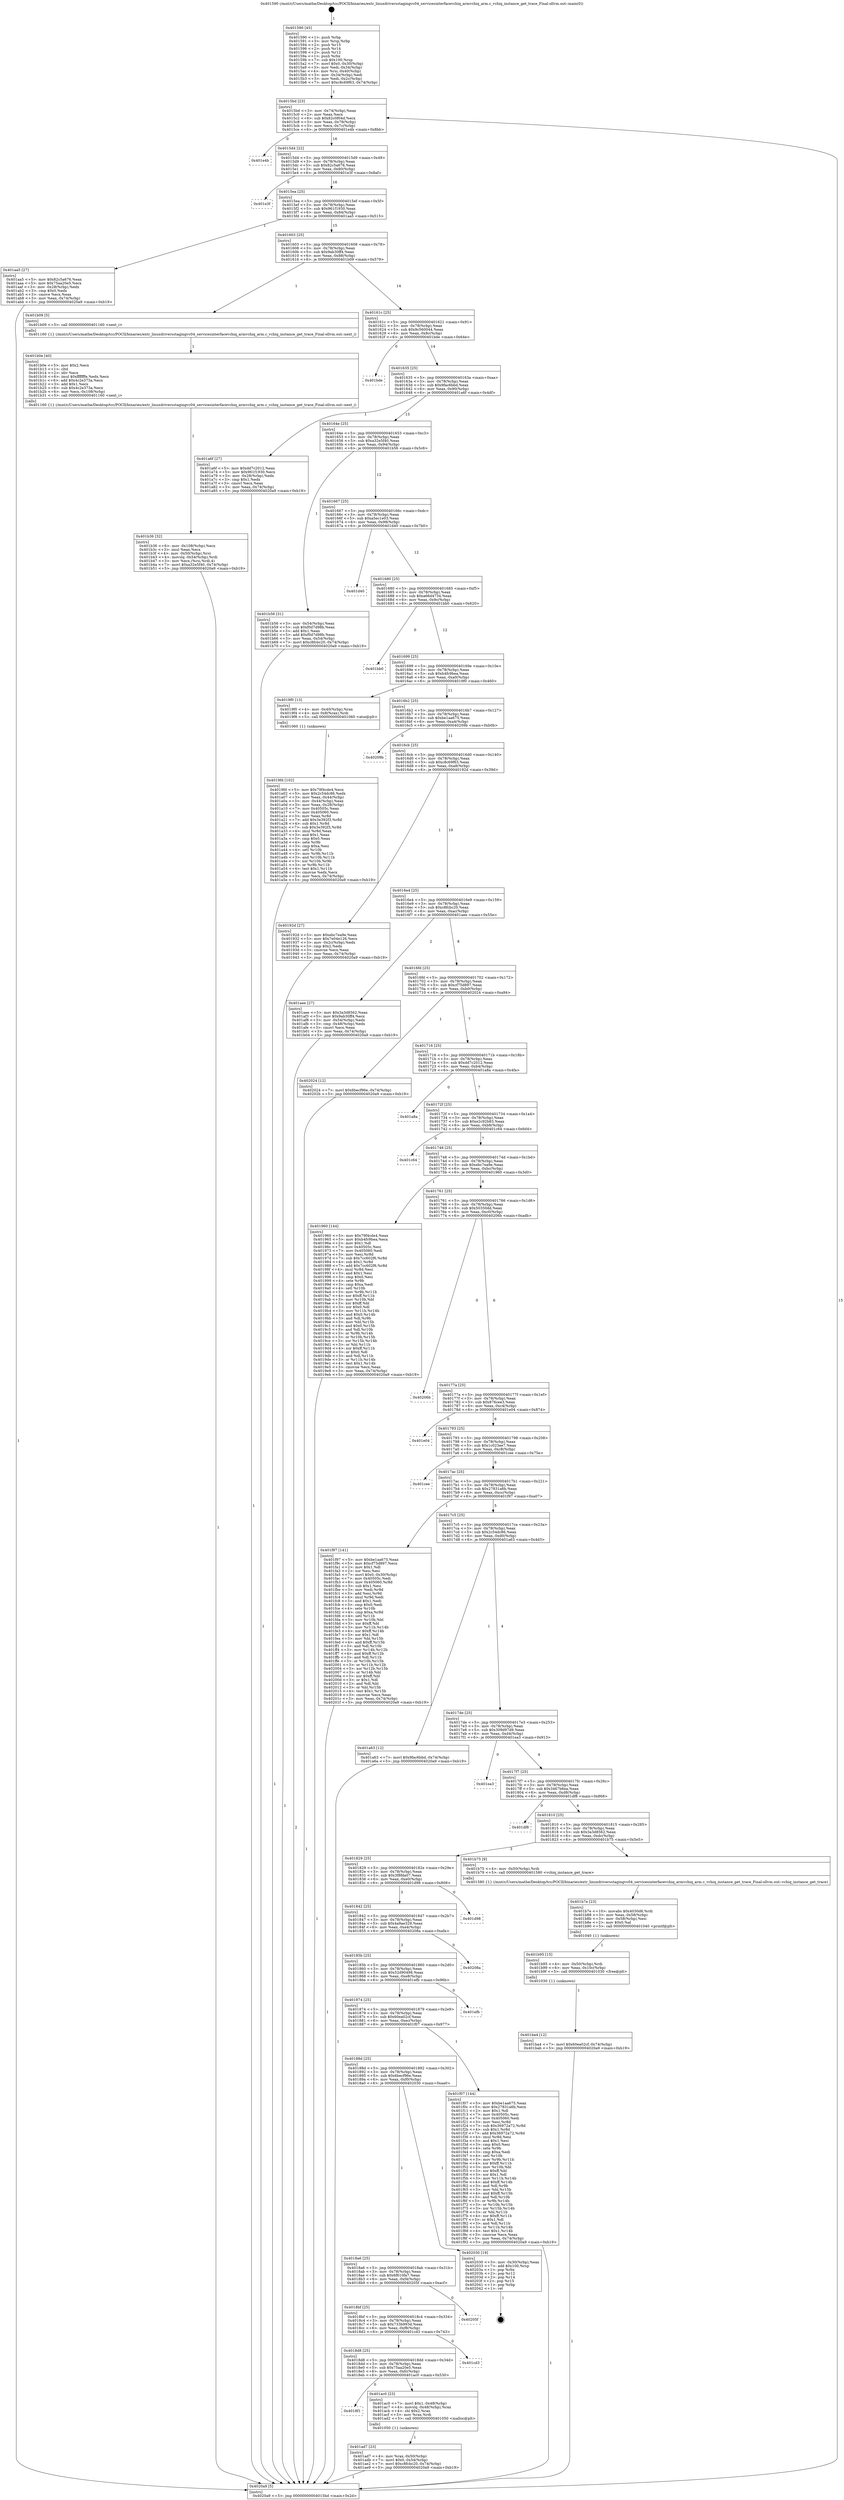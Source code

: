digraph "0x401590" {
  label = "0x401590 (/mnt/c/Users/mathe/Desktop/tcc/POCII/binaries/extr_linuxdriversstagingvc04_servicesinterfacevchiq_armvchiq_arm.c_vchiq_instance_get_trace_Final-ollvm.out::main(0))"
  labelloc = "t"
  node[shape=record]

  Entry [label="",width=0.3,height=0.3,shape=circle,fillcolor=black,style=filled]
  "0x4015bd" [label="{
     0x4015bd [23]\l
     | [instrs]\l
     &nbsp;&nbsp;0x4015bd \<+3\>: mov -0x74(%rbp),%eax\l
     &nbsp;&nbsp;0x4015c0 \<+2\>: mov %eax,%ecx\l
     &nbsp;&nbsp;0x4015c2 \<+6\>: sub $0x82c0f04d,%ecx\l
     &nbsp;&nbsp;0x4015c8 \<+3\>: mov %eax,-0x78(%rbp)\l
     &nbsp;&nbsp;0x4015cb \<+3\>: mov %ecx,-0x7c(%rbp)\l
     &nbsp;&nbsp;0x4015ce \<+6\>: je 0000000000401e4b \<main+0x8bb\>\l
  }"]
  "0x401e4b" [label="{
     0x401e4b\l
  }", style=dashed]
  "0x4015d4" [label="{
     0x4015d4 [22]\l
     | [instrs]\l
     &nbsp;&nbsp;0x4015d4 \<+5\>: jmp 00000000004015d9 \<main+0x49\>\l
     &nbsp;&nbsp;0x4015d9 \<+3\>: mov -0x78(%rbp),%eax\l
     &nbsp;&nbsp;0x4015dc \<+5\>: sub $0x82c5a676,%eax\l
     &nbsp;&nbsp;0x4015e1 \<+3\>: mov %eax,-0x80(%rbp)\l
     &nbsp;&nbsp;0x4015e4 \<+6\>: je 0000000000401e3f \<main+0x8af\>\l
  }"]
  Exit [label="",width=0.3,height=0.3,shape=circle,fillcolor=black,style=filled,peripheries=2]
  "0x401e3f" [label="{
     0x401e3f\l
  }", style=dashed]
  "0x4015ea" [label="{
     0x4015ea [25]\l
     | [instrs]\l
     &nbsp;&nbsp;0x4015ea \<+5\>: jmp 00000000004015ef \<main+0x5f\>\l
     &nbsp;&nbsp;0x4015ef \<+3\>: mov -0x78(%rbp),%eax\l
     &nbsp;&nbsp;0x4015f2 \<+5\>: sub $0x961f1930,%eax\l
     &nbsp;&nbsp;0x4015f7 \<+6\>: mov %eax,-0x84(%rbp)\l
     &nbsp;&nbsp;0x4015fd \<+6\>: je 0000000000401aa5 \<main+0x515\>\l
  }"]
  "0x401ba4" [label="{
     0x401ba4 [12]\l
     | [instrs]\l
     &nbsp;&nbsp;0x401ba4 \<+7\>: movl $0x60ea02cf,-0x74(%rbp)\l
     &nbsp;&nbsp;0x401bab \<+5\>: jmp 00000000004020a9 \<main+0xb19\>\l
  }"]
  "0x401aa5" [label="{
     0x401aa5 [27]\l
     | [instrs]\l
     &nbsp;&nbsp;0x401aa5 \<+5\>: mov $0x82c5a676,%eax\l
     &nbsp;&nbsp;0x401aaa \<+5\>: mov $0x75aa20e5,%ecx\l
     &nbsp;&nbsp;0x401aaf \<+3\>: mov -0x28(%rbp),%edx\l
     &nbsp;&nbsp;0x401ab2 \<+3\>: cmp $0x0,%edx\l
     &nbsp;&nbsp;0x401ab5 \<+3\>: cmove %ecx,%eax\l
     &nbsp;&nbsp;0x401ab8 \<+3\>: mov %eax,-0x74(%rbp)\l
     &nbsp;&nbsp;0x401abb \<+5\>: jmp 00000000004020a9 \<main+0xb19\>\l
  }"]
  "0x401603" [label="{
     0x401603 [25]\l
     | [instrs]\l
     &nbsp;&nbsp;0x401603 \<+5\>: jmp 0000000000401608 \<main+0x78\>\l
     &nbsp;&nbsp;0x401608 \<+3\>: mov -0x78(%rbp),%eax\l
     &nbsp;&nbsp;0x40160b \<+5\>: sub $0x9ab30ff4,%eax\l
     &nbsp;&nbsp;0x401610 \<+6\>: mov %eax,-0x88(%rbp)\l
     &nbsp;&nbsp;0x401616 \<+6\>: je 0000000000401b09 \<main+0x579\>\l
  }"]
  "0x401b95" [label="{
     0x401b95 [15]\l
     | [instrs]\l
     &nbsp;&nbsp;0x401b95 \<+4\>: mov -0x50(%rbp),%rdi\l
     &nbsp;&nbsp;0x401b99 \<+6\>: mov %eax,-0x10c(%rbp)\l
     &nbsp;&nbsp;0x401b9f \<+5\>: call 0000000000401030 \<free@plt\>\l
     | [calls]\l
     &nbsp;&nbsp;0x401030 \{1\} (unknown)\l
  }"]
  "0x401b09" [label="{
     0x401b09 [5]\l
     | [instrs]\l
     &nbsp;&nbsp;0x401b09 \<+5\>: call 0000000000401160 \<next_i\>\l
     | [calls]\l
     &nbsp;&nbsp;0x401160 \{1\} (/mnt/c/Users/mathe/Desktop/tcc/POCII/binaries/extr_linuxdriversstagingvc04_servicesinterfacevchiq_armvchiq_arm.c_vchiq_instance_get_trace_Final-ollvm.out::next_i)\l
  }"]
  "0x40161c" [label="{
     0x40161c [25]\l
     | [instrs]\l
     &nbsp;&nbsp;0x40161c \<+5\>: jmp 0000000000401621 \<main+0x91\>\l
     &nbsp;&nbsp;0x401621 \<+3\>: mov -0x78(%rbp),%eax\l
     &nbsp;&nbsp;0x401624 \<+5\>: sub $0x9c560044,%eax\l
     &nbsp;&nbsp;0x401629 \<+6\>: mov %eax,-0x8c(%rbp)\l
     &nbsp;&nbsp;0x40162f \<+6\>: je 0000000000401bde \<main+0x64e\>\l
  }"]
  "0x401b7e" [label="{
     0x401b7e [23]\l
     | [instrs]\l
     &nbsp;&nbsp;0x401b7e \<+10\>: movabs $0x4030d6,%rdi\l
     &nbsp;&nbsp;0x401b88 \<+3\>: mov %eax,-0x58(%rbp)\l
     &nbsp;&nbsp;0x401b8b \<+3\>: mov -0x58(%rbp),%esi\l
     &nbsp;&nbsp;0x401b8e \<+2\>: mov $0x0,%al\l
     &nbsp;&nbsp;0x401b90 \<+5\>: call 0000000000401040 \<printf@plt\>\l
     | [calls]\l
     &nbsp;&nbsp;0x401040 \{1\} (unknown)\l
  }"]
  "0x401bde" [label="{
     0x401bde\l
  }", style=dashed]
  "0x401635" [label="{
     0x401635 [25]\l
     | [instrs]\l
     &nbsp;&nbsp;0x401635 \<+5\>: jmp 000000000040163a \<main+0xaa\>\l
     &nbsp;&nbsp;0x40163a \<+3\>: mov -0x78(%rbp),%eax\l
     &nbsp;&nbsp;0x40163d \<+5\>: sub $0x9fac6bbd,%eax\l
     &nbsp;&nbsp;0x401642 \<+6\>: mov %eax,-0x90(%rbp)\l
     &nbsp;&nbsp;0x401648 \<+6\>: je 0000000000401a6f \<main+0x4df\>\l
  }"]
  "0x401b36" [label="{
     0x401b36 [32]\l
     | [instrs]\l
     &nbsp;&nbsp;0x401b36 \<+6\>: mov -0x108(%rbp),%ecx\l
     &nbsp;&nbsp;0x401b3c \<+3\>: imul %eax,%ecx\l
     &nbsp;&nbsp;0x401b3f \<+4\>: mov -0x50(%rbp),%rsi\l
     &nbsp;&nbsp;0x401b43 \<+4\>: movslq -0x54(%rbp),%rdi\l
     &nbsp;&nbsp;0x401b47 \<+3\>: mov %ecx,(%rsi,%rdi,4)\l
     &nbsp;&nbsp;0x401b4a \<+7\>: movl $0xa32e5f40,-0x74(%rbp)\l
     &nbsp;&nbsp;0x401b51 \<+5\>: jmp 00000000004020a9 \<main+0xb19\>\l
  }"]
  "0x401a6f" [label="{
     0x401a6f [27]\l
     | [instrs]\l
     &nbsp;&nbsp;0x401a6f \<+5\>: mov $0xdd7c2012,%eax\l
     &nbsp;&nbsp;0x401a74 \<+5\>: mov $0x961f1930,%ecx\l
     &nbsp;&nbsp;0x401a79 \<+3\>: mov -0x28(%rbp),%edx\l
     &nbsp;&nbsp;0x401a7c \<+3\>: cmp $0x1,%edx\l
     &nbsp;&nbsp;0x401a7f \<+3\>: cmovl %ecx,%eax\l
     &nbsp;&nbsp;0x401a82 \<+3\>: mov %eax,-0x74(%rbp)\l
     &nbsp;&nbsp;0x401a85 \<+5\>: jmp 00000000004020a9 \<main+0xb19\>\l
  }"]
  "0x40164e" [label="{
     0x40164e [25]\l
     | [instrs]\l
     &nbsp;&nbsp;0x40164e \<+5\>: jmp 0000000000401653 \<main+0xc3\>\l
     &nbsp;&nbsp;0x401653 \<+3\>: mov -0x78(%rbp),%eax\l
     &nbsp;&nbsp;0x401656 \<+5\>: sub $0xa32e5f40,%eax\l
     &nbsp;&nbsp;0x40165b \<+6\>: mov %eax,-0x94(%rbp)\l
     &nbsp;&nbsp;0x401661 \<+6\>: je 0000000000401b56 \<main+0x5c6\>\l
  }"]
  "0x401b0e" [label="{
     0x401b0e [40]\l
     | [instrs]\l
     &nbsp;&nbsp;0x401b0e \<+5\>: mov $0x2,%ecx\l
     &nbsp;&nbsp;0x401b13 \<+1\>: cltd\l
     &nbsp;&nbsp;0x401b14 \<+2\>: idiv %ecx\l
     &nbsp;&nbsp;0x401b16 \<+6\>: imul $0xfffffffe,%edx,%ecx\l
     &nbsp;&nbsp;0x401b1c \<+6\>: add $0x4c2e373a,%ecx\l
     &nbsp;&nbsp;0x401b22 \<+3\>: add $0x1,%ecx\l
     &nbsp;&nbsp;0x401b25 \<+6\>: sub $0x4c2e373a,%ecx\l
     &nbsp;&nbsp;0x401b2b \<+6\>: mov %ecx,-0x108(%rbp)\l
     &nbsp;&nbsp;0x401b31 \<+5\>: call 0000000000401160 \<next_i\>\l
     | [calls]\l
     &nbsp;&nbsp;0x401160 \{1\} (/mnt/c/Users/mathe/Desktop/tcc/POCII/binaries/extr_linuxdriversstagingvc04_servicesinterfacevchiq_armvchiq_arm.c_vchiq_instance_get_trace_Final-ollvm.out::next_i)\l
  }"]
  "0x401b56" [label="{
     0x401b56 [31]\l
     | [instrs]\l
     &nbsp;&nbsp;0x401b56 \<+3\>: mov -0x54(%rbp),%eax\l
     &nbsp;&nbsp;0x401b59 \<+5\>: sub $0xf0d7d98b,%eax\l
     &nbsp;&nbsp;0x401b5e \<+3\>: add $0x1,%eax\l
     &nbsp;&nbsp;0x401b61 \<+5\>: add $0xf0d7d98b,%eax\l
     &nbsp;&nbsp;0x401b66 \<+3\>: mov %eax,-0x54(%rbp)\l
     &nbsp;&nbsp;0x401b69 \<+7\>: movl $0xc8fcbc20,-0x74(%rbp)\l
     &nbsp;&nbsp;0x401b70 \<+5\>: jmp 00000000004020a9 \<main+0xb19\>\l
  }"]
  "0x401667" [label="{
     0x401667 [25]\l
     | [instrs]\l
     &nbsp;&nbsp;0x401667 \<+5\>: jmp 000000000040166c \<main+0xdc\>\l
     &nbsp;&nbsp;0x40166c \<+3\>: mov -0x78(%rbp),%eax\l
     &nbsp;&nbsp;0x40166f \<+5\>: sub $0xa5ec1e03,%eax\l
     &nbsp;&nbsp;0x401674 \<+6\>: mov %eax,-0x98(%rbp)\l
     &nbsp;&nbsp;0x40167a \<+6\>: je 0000000000401d40 \<main+0x7b0\>\l
  }"]
  "0x401ad7" [label="{
     0x401ad7 [23]\l
     | [instrs]\l
     &nbsp;&nbsp;0x401ad7 \<+4\>: mov %rax,-0x50(%rbp)\l
     &nbsp;&nbsp;0x401adb \<+7\>: movl $0x0,-0x54(%rbp)\l
     &nbsp;&nbsp;0x401ae2 \<+7\>: movl $0xc8fcbc20,-0x74(%rbp)\l
     &nbsp;&nbsp;0x401ae9 \<+5\>: jmp 00000000004020a9 \<main+0xb19\>\l
  }"]
  "0x401d40" [label="{
     0x401d40\l
  }", style=dashed]
  "0x401680" [label="{
     0x401680 [25]\l
     | [instrs]\l
     &nbsp;&nbsp;0x401680 \<+5\>: jmp 0000000000401685 \<main+0xf5\>\l
     &nbsp;&nbsp;0x401685 \<+3\>: mov -0x78(%rbp),%eax\l
     &nbsp;&nbsp;0x401688 \<+5\>: sub $0xa66d4734,%eax\l
     &nbsp;&nbsp;0x40168d \<+6\>: mov %eax,-0x9c(%rbp)\l
     &nbsp;&nbsp;0x401693 \<+6\>: je 0000000000401bb0 \<main+0x620\>\l
  }"]
  "0x4018f1" [label="{
     0x4018f1\l
  }", style=dashed]
  "0x401bb0" [label="{
     0x401bb0\l
  }", style=dashed]
  "0x401699" [label="{
     0x401699 [25]\l
     | [instrs]\l
     &nbsp;&nbsp;0x401699 \<+5\>: jmp 000000000040169e \<main+0x10e\>\l
     &nbsp;&nbsp;0x40169e \<+3\>: mov -0x78(%rbp),%eax\l
     &nbsp;&nbsp;0x4016a1 \<+5\>: sub $0xb4fc9bea,%eax\l
     &nbsp;&nbsp;0x4016a6 \<+6\>: mov %eax,-0xa0(%rbp)\l
     &nbsp;&nbsp;0x4016ac \<+6\>: je 00000000004019f0 \<main+0x460\>\l
  }"]
  "0x401ac0" [label="{
     0x401ac0 [23]\l
     | [instrs]\l
     &nbsp;&nbsp;0x401ac0 \<+7\>: movl $0x1,-0x48(%rbp)\l
     &nbsp;&nbsp;0x401ac7 \<+4\>: movslq -0x48(%rbp),%rax\l
     &nbsp;&nbsp;0x401acb \<+4\>: shl $0x2,%rax\l
     &nbsp;&nbsp;0x401acf \<+3\>: mov %rax,%rdi\l
     &nbsp;&nbsp;0x401ad2 \<+5\>: call 0000000000401050 \<malloc@plt\>\l
     | [calls]\l
     &nbsp;&nbsp;0x401050 \{1\} (unknown)\l
  }"]
  "0x4019f0" [label="{
     0x4019f0 [13]\l
     | [instrs]\l
     &nbsp;&nbsp;0x4019f0 \<+4\>: mov -0x40(%rbp),%rax\l
     &nbsp;&nbsp;0x4019f4 \<+4\>: mov 0x8(%rax),%rdi\l
     &nbsp;&nbsp;0x4019f8 \<+5\>: call 0000000000401060 \<atoi@plt\>\l
     | [calls]\l
     &nbsp;&nbsp;0x401060 \{1\} (unknown)\l
  }"]
  "0x4016b2" [label="{
     0x4016b2 [25]\l
     | [instrs]\l
     &nbsp;&nbsp;0x4016b2 \<+5\>: jmp 00000000004016b7 \<main+0x127\>\l
     &nbsp;&nbsp;0x4016b7 \<+3\>: mov -0x78(%rbp),%eax\l
     &nbsp;&nbsp;0x4016ba \<+5\>: sub $0xbe1aa675,%eax\l
     &nbsp;&nbsp;0x4016bf \<+6\>: mov %eax,-0xa4(%rbp)\l
     &nbsp;&nbsp;0x4016c5 \<+6\>: je 000000000040209b \<main+0xb0b\>\l
  }"]
  "0x4018d8" [label="{
     0x4018d8 [25]\l
     | [instrs]\l
     &nbsp;&nbsp;0x4018d8 \<+5\>: jmp 00000000004018dd \<main+0x34d\>\l
     &nbsp;&nbsp;0x4018dd \<+3\>: mov -0x78(%rbp),%eax\l
     &nbsp;&nbsp;0x4018e0 \<+5\>: sub $0x75aa20e5,%eax\l
     &nbsp;&nbsp;0x4018e5 \<+6\>: mov %eax,-0xfc(%rbp)\l
     &nbsp;&nbsp;0x4018eb \<+6\>: je 0000000000401ac0 \<main+0x530\>\l
  }"]
  "0x40209b" [label="{
     0x40209b\l
  }", style=dashed]
  "0x4016cb" [label="{
     0x4016cb [25]\l
     | [instrs]\l
     &nbsp;&nbsp;0x4016cb \<+5\>: jmp 00000000004016d0 \<main+0x140\>\l
     &nbsp;&nbsp;0x4016d0 \<+3\>: mov -0x78(%rbp),%eax\l
     &nbsp;&nbsp;0x4016d3 \<+5\>: sub $0xc8c69f63,%eax\l
     &nbsp;&nbsp;0x4016d8 \<+6\>: mov %eax,-0xa8(%rbp)\l
     &nbsp;&nbsp;0x4016de \<+6\>: je 000000000040192d \<main+0x39d\>\l
  }"]
  "0x401cd3" [label="{
     0x401cd3\l
  }", style=dashed]
  "0x40192d" [label="{
     0x40192d [27]\l
     | [instrs]\l
     &nbsp;&nbsp;0x40192d \<+5\>: mov $0xebc7ea9e,%eax\l
     &nbsp;&nbsp;0x401932 \<+5\>: mov $0x7e04e126,%ecx\l
     &nbsp;&nbsp;0x401937 \<+3\>: mov -0x2c(%rbp),%edx\l
     &nbsp;&nbsp;0x40193a \<+3\>: cmp $0x2,%edx\l
     &nbsp;&nbsp;0x40193d \<+3\>: cmovne %ecx,%eax\l
     &nbsp;&nbsp;0x401940 \<+3\>: mov %eax,-0x74(%rbp)\l
     &nbsp;&nbsp;0x401943 \<+5\>: jmp 00000000004020a9 \<main+0xb19\>\l
  }"]
  "0x4016e4" [label="{
     0x4016e4 [25]\l
     | [instrs]\l
     &nbsp;&nbsp;0x4016e4 \<+5\>: jmp 00000000004016e9 \<main+0x159\>\l
     &nbsp;&nbsp;0x4016e9 \<+3\>: mov -0x78(%rbp),%eax\l
     &nbsp;&nbsp;0x4016ec \<+5\>: sub $0xc8fcbc20,%eax\l
     &nbsp;&nbsp;0x4016f1 \<+6\>: mov %eax,-0xac(%rbp)\l
     &nbsp;&nbsp;0x4016f7 \<+6\>: je 0000000000401aee \<main+0x55e\>\l
  }"]
  "0x4020a9" [label="{
     0x4020a9 [5]\l
     | [instrs]\l
     &nbsp;&nbsp;0x4020a9 \<+5\>: jmp 00000000004015bd \<main+0x2d\>\l
  }"]
  "0x401590" [label="{
     0x401590 [45]\l
     | [instrs]\l
     &nbsp;&nbsp;0x401590 \<+1\>: push %rbp\l
     &nbsp;&nbsp;0x401591 \<+3\>: mov %rsp,%rbp\l
     &nbsp;&nbsp;0x401594 \<+2\>: push %r15\l
     &nbsp;&nbsp;0x401596 \<+2\>: push %r14\l
     &nbsp;&nbsp;0x401598 \<+2\>: push %r12\l
     &nbsp;&nbsp;0x40159a \<+1\>: push %rbx\l
     &nbsp;&nbsp;0x40159b \<+7\>: sub $0x100,%rsp\l
     &nbsp;&nbsp;0x4015a2 \<+7\>: movl $0x0,-0x30(%rbp)\l
     &nbsp;&nbsp;0x4015a9 \<+3\>: mov %edi,-0x34(%rbp)\l
     &nbsp;&nbsp;0x4015ac \<+4\>: mov %rsi,-0x40(%rbp)\l
     &nbsp;&nbsp;0x4015b0 \<+3\>: mov -0x34(%rbp),%edi\l
     &nbsp;&nbsp;0x4015b3 \<+3\>: mov %edi,-0x2c(%rbp)\l
     &nbsp;&nbsp;0x4015b6 \<+7\>: movl $0xc8c69f63,-0x74(%rbp)\l
  }"]
  "0x4018bf" [label="{
     0x4018bf [25]\l
     | [instrs]\l
     &nbsp;&nbsp;0x4018bf \<+5\>: jmp 00000000004018c4 \<main+0x334\>\l
     &nbsp;&nbsp;0x4018c4 \<+3\>: mov -0x78(%rbp),%eax\l
     &nbsp;&nbsp;0x4018c7 \<+5\>: sub $0x733b993d,%eax\l
     &nbsp;&nbsp;0x4018cc \<+6\>: mov %eax,-0xf8(%rbp)\l
     &nbsp;&nbsp;0x4018d2 \<+6\>: je 0000000000401cd3 \<main+0x743\>\l
  }"]
  "0x401aee" [label="{
     0x401aee [27]\l
     | [instrs]\l
     &nbsp;&nbsp;0x401aee \<+5\>: mov $0x3a3d8562,%eax\l
     &nbsp;&nbsp;0x401af3 \<+5\>: mov $0x9ab30ff4,%ecx\l
     &nbsp;&nbsp;0x401af8 \<+3\>: mov -0x54(%rbp),%edx\l
     &nbsp;&nbsp;0x401afb \<+3\>: cmp -0x48(%rbp),%edx\l
     &nbsp;&nbsp;0x401afe \<+3\>: cmovl %ecx,%eax\l
     &nbsp;&nbsp;0x401b01 \<+3\>: mov %eax,-0x74(%rbp)\l
     &nbsp;&nbsp;0x401b04 \<+5\>: jmp 00000000004020a9 \<main+0xb19\>\l
  }"]
  "0x4016fd" [label="{
     0x4016fd [25]\l
     | [instrs]\l
     &nbsp;&nbsp;0x4016fd \<+5\>: jmp 0000000000401702 \<main+0x172\>\l
     &nbsp;&nbsp;0x401702 \<+3\>: mov -0x78(%rbp),%eax\l
     &nbsp;&nbsp;0x401705 \<+5\>: sub $0xcf75d897,%eax\l
     &nbsp;&nbsp;0x40170a \<+6\>: mov %eax,-0xb0(%rbp)\l
     &nbsp;&nbsp;0x401710 \<+6\>: je 0000000000402024 \<main+0xa94\>\l
  }"]
  "0x40205f" [label="{
     0x40205f\l
  }", style=dashed]
  "0x402024" [label="{
     0x402024 [12]\l
     | [instrs]\l
     &nbsp;&nbsp;0x402024 \<+7\>: movl $0x6becf96e,-0x74(%rbp)\l
     &nbsp;&nbsp;0x40202b \<+5\>: jmp 00000000004020a9 \<main+0xb19\>\l
  }"]
  "0x401716" [label="{
     0x401716 [25]\l
     | [instrs]\l
     &nbsp;&nbsp;0x401716 \<+5\>: jmp 000000000040171b \<main+0x18b\>\l
     &nbsp;&nbsp;0x40171b \<+3\>: mov -0x78(%rbp),%eax\l
     &nbsp;&nbsp;0x40171e \<+5\>: sub $0xdd7c2012,%eax\l
     &nbsp;&nbsp;0x401723 \<+6\>: mov %eax,-0xb4(%rbp)\l
     &nbsp;&nbsp;0x401729 \<+6\>: je 0000000000401a8a \<main+0x4fa\>\l
  }"]
  "0x4018a6" [label="{
     0x4018a6 [25]\l
     | [instrs]\l
     &nbsp;&nbsp;0x4018a6 \<+5\>: jmp 00000000004018ab \<main+0x31b\>\l
     &nbsp;&nbsp;0x4018ab \<+3\>: mov -0x78(%rbp),%eax\l
     &nbsp;&nbsp;0x4018ae \<+5\>: sub $0x6f610fa7,%eax\l
     &nbsp;&nbsp;0x4018b3 \<+6\>: mov %eax,-0xf4(%rbp)\l
     &nbsp;&nbsp;0x4018b9 \<+6\>: je 000000000040205f \<main+0xacf\>\l
  }"]
  "0x401a8a" [label="{
     0x401a8a\l
  }", style=dashed]
  "0x40172f" [label="{
     0x40172f [25]\l
     | [instrs]\l
     &nbsp;&nbsp;0x40172f \<+5\>: jmp 0000000000401734 \<main+0x1a4\>\l
     &nbsp;&nbsp;0x401734 \<+3\>: mov -0x78(%rbp),%eax\l
     &nbsp;&nbsp;0x401737 \<+5\>: sub $0xe2c92b83,%eax\l
     &nbsp;&nbsp;0x40173c \<+6\>: mov %eax,-0xb8(%rbp)\l
     &nbsp;&nbsp;0x401742 \<+6\>: je 0000000000401c64 \<main+0x6d4\>\l
  }"]
  "0x402030" [label="{
     0x402030 [19]\l
     | [instrs]\l
     &nbsp;&nbsp;0x402030 \<+3\>: mov -0x30(%rbp),%eax\l
     &nbsp;&nbsp;0x402033 \<+7\>: add $0x100,%rsp\l
     &nbsp;&nbsp;0x40203a \<+1\>: pop %rbx\l
     &nbsp;&nbsp;0x40203b \<+2\>: pop %r12\l
     &nbsp;&nbsp;0x40203d \<+2\>: pop %r14\l
     &nbsp;&nbsp;0x40203f \<+2\>: pop %r15\l
     &nbsp;&nbsp;0x402041 \<+1\>: pop %rbp\l
     &nbsp;&nbsp;0x402042 \<+1\>: ret\l
  }"]
  "0x401c64" [label="{
     0x401c64\l
  }", style=dashed]
  "0x401748" [label="{
     0x401748 [25]\l
     | [instrs]\l
     &nbsp;&nbsp;0x401748 \<+5\>: jmp 000000000040174d \<main+0x1bd\>\l
     &nbsp;&nbsp;0x40174d \<+3\>: mov -0x78(%rbp),%eax\l
     &nbsp;&nbsp;0x401750 \<+5\>: sub $0xebc7ea9e,%eax\l
     &nbsp;&nbsp;0x401755 \<+6\>: mov %eax,-0xbc(%rbp)\l
     &nbsp;&nbsp;0x40175b \<+6\>: je 0000000000401960 \<main+0x3d0\>\l
  }"]
  "0x40188d" [label="{
     0x40188d [25]\l
     | [instrs]\l
     &nbsp;&nbsp;0x40188d \<+5\>: jmp 0000000000401892 \<main+0x302\>\l
     &nbsp;&nbsp;0x401892 \<+3\>: mov -0x78(%rbp),%eax\l
     &nbsp;&nbsp;0x401895 \<+5\>: sub $0x6becf96e,%eax\l
     &nbsp;&nbsp;0x40189a \<+6\>: mov %eax,-0xf0(%rbp)\l
     &nbsp;&nbsp;0x4018a0 \<+6\>: je 0000000000402030 \<main+0xaa0\>\l
  }"]
  "0x401960" [label="{
     0x401960 [144]\l
     | [instrs]\l
     &nbsp;&nbsp;0x401960 \<+5\>: mov $0x79f4cde4,%eax\l
     &nbsp;&nbsp;0x401965 \<+5\>: mov $0xb4fc9bea,%ecx\l
     &nbsp;&nbsp;0x40196a \<+2\>: mov $0x1,%dl\l
     &nbsp;&nbsp;0x40196c \<+7\>: mov 0x40505c,%esi\l
     &nbsp;&nbsp;0x401973 \<+7\>: mov 0x405060,%edi\l
     &nbsp;&nbsp;0x40197a \<+3\>: mov %esi,%r8d\l
     &nbsp;&nbsp;0x40197d \<+7\>: sub $0x7cc602f6,%r8d\l
     &nbsp;&nbsp;0x401984 \<+4\>: sub $0x1,%r8d\l
     &nbsp;&nbsp;0x401988 \<+7\>: add $0x7cc602f6,%r8d\l
     &nbsp;&nbsp;0x40198f \<+4\>: imul %r8d,%esi\l
     &nbsp;&nbsp;0x401993 \<+3\>: and $0x1,%esi\l
     &nbsp;&nbsp;0x401996 \<+3\>: cmp $0x0,%esi\l
     &nbsp;&nbsp;0x401999 \<+4\>: sete %r9b\l
     &nbsp;&nbsp;0x40199d \<+3\>: cmp $0xa,%edi\l
     &nbsp;&nbsp;0x4019a0 \<+4\>: setl %r10b\l
     &nbsp;&nbsp;0x4019a4 \<+3\>: mov %r9b,%r11b\l
     &nbsp;&nbsp;0x4019a7 \<+4\>: xor $0xff,%r11b\l
     &nbsp;&nbsp;0x4019ab \<+3\>: mov %r10b,%bl\l
     &nbsp;&nbsp;0x4019ae \<+3\>: xor $0xff,%bl\l
     &nbsp;&nbsp;0x4019b1 \<+3\>: xor $0x0,%dl\l
     &nbsp;&nbsp;0x4019b4 \<+3\>: mov %r11b,%r14b\l
     &nbsp;&nbsp;0x4019b7 \<+4\>: and $0x0,%r14b\l
     &nbsp;&nbsp;0x4019bb \<+3\>: and %dl,%r9b\l
     &nbsp;&nbsp;0x4019be \<+3\>: mov %bl,%r15b\l
     &nbsp;&nbsp;0x4019c1 \<+4\>: and $0x0,%r15b\l
     &nbsp;&nbsp;0x4019c5 \<+3\>: and %dl,%r10b\l
     &nbsp;&nbsp;0x4019c8 \<+3\>: or %r9b,%r14b\l
     &nbsp;&nbsp;0x4019cb \<+3\>: or %r10b,%r15b\l
     &nbsp;&nbsp;0x4019ce \<+3\>: xor %r15b,%r14b\l
     &nbsp;&nbsp;0x4019d1 \<+3\>: or %bl,%r11b\l
     &nbsp;&nbsp;0x4019d4 \<+4\>: xor $0xff,%r11b\l
     &nbsp;&nbsp;0x4019d8 \<+3\>: or $0x0,%dl\l
     &nbsp;&nbsp;0x4019db \<+3\>: and %dl,%r11b\l
     &nbsp;&nbsp;0x4019de \<+3\>: or %r11b,%r14b\l
     &nbsp;&nbsp;0x4019e1 \<+4\>: test $0x1,%r14b\l
     &nbsp;&nbsp;0x4019e5 \<+3\>: cmovne %ecx,%eax\l
     &nbsp;&nbsp;0x4019e8 \<+3\>: mov %eax,-0x74(%rbp)\l
     &nbsp;&nbsp;0x4019eb \<+5\>: jmp 00000000004020a9 \<main+0xb19\>\l
  }"]
  "0x401761" [label="{
     0x401761 [25]\l
     | [instrs]\l
     &nbsp;&nbsp;0x401761 \<+5\>: jmp 0000000000401766 \<main+0x1d6\>\l
     &nbsp;&nbsp;0x401766 \<+3\>: mov -0x78(%rbp),%eax\l
     &nbsp;&nbsp;0x401769 \<+5\>: sub $0x50350dd,%eax\l
     &nbsp;&nbsp;0x40176e \<+6\>: mov %eax,-0xc0(%rbp)\l
     &nbsp;&nbsp;0x401774 \<+6\>: je 000000000040206b \<main+0xadb\>\l
  }"]
  "0x4019fd" [label="{
     0x4019fd [102]\l
     | [instrs]\l
     &nbsp;&nbsp;0x4019fd \<+5\>: mov $0x79f4cde4,%ecx\l
     &nbsp;&nbsp;0x401a02 \<+5\>: mov $0x2c54dc86,%edx\l
     &nbsp;&nbsp;0x401a07 \<+3\>: mov %eax,-0x44(%rbp)\l
     &nbsp;&nbsp;0x401a0a \<+3\>: mov -0x44(%rbp),%eax\l
     &nbsp;&nbsp;0x401a0d \<+3\>: mov %eax,-0x28(%rbp)\l
     &nbsp;&nbsp;0x401a10 \<+7\>: mov 0x40505c,%eax\l
     &nbsp;&nbsp;0x401a17 \<+7\>: mov 0x405060,%esi\l
     &nbsp;&nbsp;0x401a1e \<+3\>: mov %eax,%r8d\l
     &nbsp;&nbsp;0x401a21 \<+7\>: add $0x3e392f3,%r8d\l
     &nbsp;&nbsp;0x401a28 \<+4\>: sub $0x1,%r8d\l
     &nbsp;&nbsp;0x401a2c \<+7\>: sub $0x3e392f3,%r8d\l
     &nbsp;&nbsp;0x401a33 \<+4\>: imul %r8d,%eax\l
     &nbsp;&nbsp;0x401a37 \<+3\>: and $0x1,%eax\l
     &nbsp;&nbsp;0x401a3a \<+3\>: cmp $0x0,%eax\l
     &nbsp;&nbsp;0x401a3d \<+4\>: sete %r9b\l
     &nbsp;&nbsp;0x401a41 \<+3\>: cmp $0xa,%esi\l
     &nbsp;&nbsp;0x401a44 \<+4\>: setl %r10b\l
     &nbsp;&nbsp;0x401a48 \<+3\>: mov %r9b,%r11b\l
     &nbsp;&nbsp;0x401a4b \<+3\>: and %r10b,%r11b\l
     &nbsp;&nbsp;0x401a4e \<+3\>: xor %r10b,%r9b\l
     &nbsp;&nbsp;0x401a51 \<+3\>: or %r9b,%r11b\l
     &nbsp;&nbsp;0x401a54 \<+4\>: test $0x1,%r11b\l
     &nbsp;&nbsp;0x401a58 \<+3\>: cmovne %edx,%ecx\l
     &nbsp;&nbsp;0x401a5b \<+3\>: mov %ecx,-0x74(%rbp)\l
     &nbsp;&nbsp;0x401a5e \<+5\>: jmp 00000000004020a9 \<main+0xb19\>\l
  }"]
  "0x401f07" [label="{
     0x401f07 [144]\l
     | [instrs]\l
     &nbsp;&nbsp;0x401f07 \<+5\>: mov $0xbe1aa675,%eax\l
     &nbsp;&nbsp;0x401f0c \<+5\>: mov $0x27831a6b,%ecx\l
     &nbsp;&nbsp;0x401f11 \<+2\>: mov $0x1,%dl\l
     &nbsp;&nbsp;0x401f13 \<+7\>: mov 0x40505c,%esi\l
     &nbsp;&nbsp;0x401f1a \<+7\>: mov 0x405060,%edi\l
     &nbsp;&nbsp;0x401f21 \<+3\>: mov %esi,%r8d\l
     &nbsp;&nbsp;0x401f24 \<+7\>: sub $0x36972a72,%r8d\l
     &nbsp;&nbsp;0x401f2b \<+4\>: sub $0x1,%r8d\l
     &nbsp;&nbsp;0x401f2f \<+7\>: add $0x36972a72,%r8d\l
     &nbsp;&nbsp;0x401f36 \<+4\>: imul %r8d,%esi\l
     &nbsp;&nbsp;0x401f3a \<+3\>: and $0x1,%esi\l
     &nbsp;&nbsp;0x401f3d \<+3\>: cmp $0x0,%esi\l
     &nbsp;&nbsp;0x401f40 \<+4\>: sete %r9b\l
     &nbsp;&nbsp;0x401f44 \<+3\>: cmp $0xa,%edi\l
     &nbsp;&nbsp;0x401f47 \<+4\>: setl %r10b\l
     &nbsp;&nbsp;0x401f4b \<+3\>: mov %r9b,%r11b\l
     &nbsp;&nbsp;0x401f4e \<+4\>: xor $0xff,%r11b\l
     &nbsp;&nbsp;0x401f52 \<+3\>: mov %r10b,%bl\l
     &nbsp;&nbsp;0x401f55 \<+3\>: xor $0xff,%bl\l
     &nbsp;&nbsp;0x401f58 \<+3\>: xor $0x1,%dl\l
     &nbsp;&nbsp;0x401f5b \<+3\>: mov %r11b,%r14b\l
     &nbsp;&nbsp;0x401f5e \<+4\>: and $0xff,%r14b\l
     &nbsp;&nbsp;0x401f62 \<+3\>: and %dl,%r9b\l
     &nbsp;&nbsp;0x401f65 \<+3\>: mov %bl,%r15b\l
     &nbsp;&nbsp;0x401f68 \<+4\>: and $0xff,%r15b\l
     &nbsp;&nbsp;0x401f6c \<+3\>: and %dl,%r10b\l
     &nbsp;&nbsp;0x401f6f \<+3\>: or %r9b,%r14b\l
     &nbsp;&nbsp;0x401f72 \<+3\>: or %r10b,%r15b\l
     &nbsp;&nbsp;0x401f75 \<+3\>: xor %r15b,%r14b\l
     &nbsp;&nbsp;0x401f78 \<+3\>: or %bl,%r11b\l
     &nbsp;&nbsp;0x401f7b \<+4\>: xor $0xff,%r11b\l
     &nbsp;&nbsp;0x401f7f \<+3\>: or $0x1,%dl\l
     &nbsp;&nbsp;0x401f82 \<+3\>: and %dl,%r11b\l
     &nbsp;&nbsp;0x401f85 \<+3\>: or %r11b,%r14b\l
     &nbsp;&nbsp;0x401f88 \<+4\>: test $0x1,%r14b\l
     &nbsp;&nbsp;0x401f8c \<+3\>: cmovne %ecx,%eax\l
     &nbsp;&nbsp;0x401f8f \<+3\>: mov %eax,-0x74(%rbp)\l
     &nbsp;&nbsp;0x401f92 \<+5\>: jmp 00000000004020a9 \<main+0xb19\>\l
  }"]
  "0x40206b" [label="{
     0x40206b\l
  }", style=dashed]
  "0x40177a" [label="{
     0x40177a [25]\l
     | [instrs]\l
     &nbsp;&nbsp;0x40177a \<+5\>: jmp 000000000040177f \<main+0x1ef\>\l
     &nbsp;&nbsp;0x40177f \<+3\>: mov -0x78(%rbp),%eax\l
     &nbsp;&nbsp;0x401782 \<+5\>: sub $0x876cee3,%eax\l
     &nbsp;&nbsp;0x401787 \<+6\>: mov %eax,-0xc4(%rbp)\l
     &nbsp;&nbsp;0x40178d \<+6\>: je 0000000000401e04 \<main+0x874\>\l
  }"]
  "0x401874" [label="{
     0x401874 [25]\l
     | [instrs]\l
     &nbsp;&nbsp;0x401874 \<+5\>: jmp 0000000000401879 \<main+0x2e9\>\l
     &nbsp;&nbsp;0x401879 \<+3\>: mov -0x78(%rbp),%eax\l
     &nbsp;&nbsp;0x40187c \<+5\>: sub $0x60ea02cf,%eax\l
     &nbsp;&nbsp;0x401881 \<+6\>: mov %eax,-0xec(%rbp)\l
     &nbsp;&nbsp;0x401887 \<+6\>: je 0000000000401f07 \<main+0x977\>\l
  }"]
  "0x401e04" [label="{
     0x401e04\l
  }", style=dashed]
  "0x401793" [label="{
     0x401793 [25]\l
     | [instrs]\l
     &nbsp;&nbsp;0x401793 \<+5\>: jmp 0000000000401798 \<main+0x208\>\l
     &nbsp;&nbsp;0x401798 \<+3\>: mov -0x78(%rbp),%eax\l
     &nbsp;&nbsp;0x40179b \<+5\>: sub $0x1c023ee7,%eax\l
     &nbsp;&nbsp;0x4017a0 \<+6\>: mov %eax,-0xc8(%rbp)\l
     &nbsp;&nbsp;0x4017a6 \<+6\>: je 0000000000401cee \<main+0x75e\>\l
  }"]
  "0x401efb" [label="{
     0x401efb\l
  }", style=dashed]
  "0x401cee" [label="{
     0x401cee\l
  }", style=dashed]
  "0x4017ac" [label="{
     0x4017ac [25]\l
     | [instrs]\l
     &nbsp;&nbsp;0x4017ac \<+5\>: jmp 00000000004017b1 \<main+0x221\>\l
     &nbsp;&nbsp;0x4017b1 \<+3\>: mov -0x78(%rbp),%eax\l
     &nbsp;&nbsp;0x4017b4 \<+5\>: sub $0x27831a6b,%eax\l
     &nbsp;&nbsp;0x4017b9 \<+6\>: mov %eax,-0xcc(%rbp)\l
     &nbsp;&nbsp;0x4017bf \<+6\>: je 0000000000401f97 \<main+0xa07\>\l
  }"]
  "0x40185b" [label="{
     0x40185b [25]\l
     | [instrs]\l
     &nbsp;&nbsp;0x40185b \<+5\>: jmp 0000000000401860 \<main+0x2d0\>\l
     &nbsp;&nbsp;0x401860 \<+3\>: mov -0x78(%rbp),%eax\l
     &nbsp;&nbsp;0x401863 \<+5\>: sub $0x52d90498,%eax\l
     &nbsp;&nbsp;0x401868 \<+6\>: mov %eax,-0xe8(%rbp)\l
     &nbsp;&nbsp;0x40186e \<+6\>: je 0000000000401efb \<main+0x96b\>\l
  }"]
  "0x401f97" [label="{
     0x401f97 [141]\l
     | [instrs]\l
     &nbsp;&nbsp;0x401f97 \<+5\>: mov $0xbe1aa675,%eax\l
     &nbsp;&nbsp;0x401f9c \<+5\>: mov $0xcf75d897,%ecx\l
     &nbsp;&nbsp;0x401fa1 \<+2\>: mov $0x1,%dl\l
     &nbsp;&nbsp;0x401fa3 \<+2\>: xor %esi,%esi\l
     &nbsp;&nbsp;0x401fa5 \<+7\>: movl $0x0,-0x30(%rbp)\l
     &nbsp;&nbsp;0x401fac \<+7\>: mov 0x40505c,%edi\l
     &nbsp;&nbsp;0x401fb3 \<+8\>: mov 0x405060,%r8d\l
     &nbsp;&nbsp;0x401fbb \<+3\>: sub $0x1,%esi\l
     &nbsp;&nbsp;0x401fbe \<+3\>: mov %edi,%r9d\l
     &nbsp;&nbsp;0x401fc1 \<+3\>: add %esi,%r9d\l
     &nbsp;&nbsp;0x401fc4 \<+4\>: imul %r9d,%edi\l
     &nbsp;&nbsp;0x401fc8 \<+3\>: and $0x1,%edi\l
     &nbsp;&nbsp;0x401fcb \<+3\>: cmp $0x0,%edi\l
     &nbsp;&nbsp;0x401fce \<+4\>: sete %r10b\l
     &nbsp;&nbsp;0x401fd2 \<+4\>: cmp $0xa,%r8d\l
     &nbsp;&nbsp;0x401fd6 \<+4\>: setl %r11b\l
     &nbsp;&nbsp;0x401fda \<+3\>: mov %r10b,%bl\l
     &nbsp;&nbsp;0x401fdd \<+3\>: xor $0xff,%bl\l
     &nbsp;&nbsp;0x401fe0 \<+3\>: mov %r11b,%r14b\l
     &nbsp;&nbsp;0x401fe3 \<+4\>: xor $0xff,%r14b\l
     &nbsp;&nbsp;0x401fe7 \<+3\>: xor $0x1,%dl\l
     &nbsp;&nbsp;0x401fea \<+3\>: mov %bl,%r15b\l
     &nbsp;&nbsp;0x401fed \<+4\>: and $0xff,%r15b\l
     &nbsp;&nbsp;0x401ff1 \<+3\>: and %dl,%r10b\l
     &nbsp;&nbsp;0x401ff4 \<+3\>: mov %r14b,%r12b\l
     &nbsp;&nbsp;0x401ff7 \<+4\>: and $0xff,%r12b\l
     &nbsp;&nbsp;0x401ffb \<+3\>: and %dl,%r11b\l
     &nbsp;&nbsp;0x401ffe \<+3\>: or %r10b,%r15b\l
     &nbsp;&nbsp;0x402001 \<+3\>: or %r11b,%r12b\l
     &nbsp;&nbsp;0x402004 \<+3\>: xor %r12b,%r15b\l
     &nbsp;&nbsp;0x402007 \<+3\>: or %r14b,%bl\l
     &nbsp;&nbsp;0x40200a \<+3\>: xor $0xff,%bl\l
     &nbsp;&nbsp;0x40200d \<+3\>: or $0x1,%dl\l
     &nbsp;&nbsp;0x402010 \<+2\>: and %dl,%bl\l
     &nbsp;&nbsp;0x402012 \<+3\>: or %bl,%r15b\l
     &nbsp;&nbsp;0x402015 \<+4\>: test $0x1,%r15b\l
     &nbsp;&nbsp;0x402019 \<+3\>: cmovne %ecx,%eax\l
     &nbsp;&nbsp;0x40201c \<+3\>: mov %eax,-0x74(%rbp)\l
     &nbsp;&nbsp;0x40201f \<+5\>: jmp 00000000004020a9 \<main+0xb19\>\l
  }"]
  "0x4017c5" [label="{
     0x4017c5 [25]\l
     | [instrs]\l
     &nbsp;&nbsp;0x4017c5 \<+5\>: jmp 00000000004017ca \<main+0x23a\>\l
     &nbsp;&nbsp;0x4017ca \<+3\>: mov -0x78(%rbp),%eax\l
     &nbsp;&nbsp;0x4017cd \<+5\>: sub $0x2c54dc86,%eax\l
     &nbsp;&nbsp;0x4017d2 \<+6\>: mov %eax,-0xd0(%rbp)\l
     &nbsp;&nbsp;0x4017d8 \<+6\>: je 0000000000401a63 \<main+0x4d3\>\l
  }"]
  "0x40208a" [label="{
     0x40208a\l
  }", style=dashed]
  "0x401a63" [label="{
     0x401a63 [12]\l
     | [instrs]\l
     &nbsp;&nbsp;0x401a63 \<+7\>: movl $0x9fac6bbd,-0x74(%rbp)\l
     &nbsp;&nbsp;0x401a6a \<+5\>: jmp 00000000004020a9 \<main+0xb19\>\l
  }"]
  "0x4017de" [label="{
     0x4017de [25]\l
     | [instrs]\l
     &nbsp;&nbsp;0x4017de \<+5\>: jmp 00000000004017e3 \<main+0x253\>\l
     &nbsp;&nbsp;0x4017e3 \<+3\>: mov -0x78(%rbp),%eax\l
     &nbsp;&nbsp;0x4017e6 \<+5\>: sub $0x309d97d9,%eax\l
     &nbsp;&nbsp;0x4017eb \<+6\>: mov %eax,-0xd4(%rbp)\l
     &nbsp;&nbsp;0x4017f1 \<+6\>: je 0000000000401ea3 \<main+0x913\>\l
  }"]
  "0x401842" [label="{
     0x401842 [25]\l
     | [instrs]\l
     &nbsp;&nbsp;0x401842 \<+5\>: jmp 0000000000401847 \<main+0x2b7\>\l
     &nbsp;&nbsp;0x401847 \<+3\>: mov -0x78(%rbp),%eax\l
     &nbsp;&nbsp;0x40184a \<+5\>: sub $0x4a9ae329,%eax\l
     &nbsp;&nbsp;0x40184f \<+6\>: mov %eax,-0xe4(%rbp)\l
     &nbsp;&nbsp;0x401855 \<+6\>: je 000000000040208a \<main+0xafa\>\l
  }"]
  "0x401ea3" [label="{
     0x401ea3\l
  }", style=dashed]
  "0x4017f7" [label="{
     0x4017f7 [25]\l
     | [instrs]\l
     &nbsp;&nbsp;0x4017f7 \<+5\>: jmp 00000000004017fc \<main+0x26c\>\l
     &nbsp;&nbsp;0x4017fc \<+3\>: mov -0x78(%rbp),%eax\l
     &nbsp;&nbsp;0x4017ff \<+5\>: sub $0x3467b6ea,%eax\l
     &nbsp;&nbsp;0x401804 \<+6\>: mov %eax,-0xd8(%rbp)\l
     &nbsp;&nbsp;0x40180a \<+6\>: je 0000000000401df8 \<main+0x868\>\l
  }"]
  "0x401d98" [label="{
     0x401d98\l
  }", style=dashed]
  "0x401df8" [label="{
     0x401df8\l
  }", style=dashed]
  "0x401810" [label="{
     0x401810 [25]\l
     | [instrs]\l
     &nbsp;&nbsp;0x401810 \<+5\>: jmp 0000000000401815 \<main+0x285\>\l
     &nbsp;&nbsp;0x401815 \<+3\>: mov -0x78(%rbp),%eax\l
     &nbsp;&nbsp;0x401818 \<+5\>: sub $0x3a3d8562,%eax\l
     &nbsp;&nbsp;0x40181d \<+6\>: mov %eax,-0xdc(%rbp)\l
     &nbsp;&nbsp;0x401823 \<+6\>: je 0000000000401b75 \<main+0x5e5\>\l
  }"]
  "0x401829" [label="{
     0x401829 [25]\l
     | [instrs]\l
     &nbsp;&nbsp;0x401829 \<+5\>: jmp 000000000040182e \<main+0x29e\>\l
     &nbsp;&nbsp;0x40182e \<+3\>: mov -0x78(%rbp),%eax\l
     &nbsp;&nbsp;0x401831 \<+5\>: sub $0x3f8fda07,%eax\l
     &nbsp;&nbsp;0x401836 \<+6\>: mov %eax,-0xe0(%rbp)\l
     &nbsp;&nbsp;0x40183c \<+6\>: je 0000000000401d98 \<main+0x808\>\l
  }"]
  "0x401b75" [label="{
     0x401b75 [9]\l
     | [instrs]\l
     &nbsp;&nbsp;0x401b75 \<+4\>: mov -0x50(%rbp),%rdi\l
     &nbsp;&nbsp;0x401b79 \<+5\>: call 0000000000401580 \<vchiq_instance_get_trace\>\l
     | [calls]\l
     &nbsp;&nbsp;0x401580 \{1\} (/mnt/c/Users/mathe/Desktop/tcc/POCII/binaries/extr_linuxdriversstagingvc04_servicesinterfacevchiq_armvchiq_arm.c_vchiq_instance_get_trace_Final-ollvm.out::vchiq_instance_get_trace)\l
  }"]
  Entry -> "0x401590" [label=" 1"]
  "0x4015bd" -> "0x401e4b" [label=" 0"]
  "0x4015bd" -> "0x4015d4" [label=" 16"]
  "0x402030" -> Exit [label=" 1"]
  "0x4015d4" -> "0x401e3f" [label=" 0"]
  "0x4015d4" -> "0x4015ea" [label=" 16"]
  "0x402024" -> "0x4020a9" [label=" 1"]
  "0x4015ea" -> "0x401aa5" [label=" 1"]
  "0x4015ea" -> "0x401603" [label=" 15"]
  "0x401f97" -> "0x4020a9" [label=" 1"]
  "0x401603" -> "0x401b09" [label=" 1"]
  "0x401603" -> "0x40161c" [label=" 14"]
  "0x401f07" -> "0x4020a9" [label=" 1"]
  "0x40161c" -> "0x401bde" [label=" 0"]
  "0x40161c" -> "0x401635" [label=" 14"]
  "0x401ba4" -> "0x4020a9" [label=" 1"]
  "0x401635" -> "0x401a6f" [label=" 1"]
  "0x401635" -> "0x40164e" [label=" 13"]
  "0x401b95" -> "0x401ba4" [label=" 1"]
  "0x40164e" -> "0x401b56" [label=" 1"]
  "0x40164e" -> "0x401667" [label=" 12"]
  "0x401b7e" -> "0x401b95" [label=" 1"]
  "0x401667" -> "0x401d40" [label=" 0"]
  "0x401667" -> "0x401680" [label=" 12"]
  "0x401b75" -> "0x401b7e" [label=" 1"]
  "0x401680" -> "0x401bb0" [label=" 0"]
  "0x401680" -> "0x401699" [label=" 12"]
  "0x401b56" -> "0x4020a9" [label=" 1"]
  "0x401699" -> "0x4019f0" [label=" 1"]
  "0x401699" -> "0x4016b2" [label=" 11"]
  "0x401b36" -> "0x4020a9" [label=" 1"]
  "0x4016b2" -> "0x40209b" [label=" 0"]
  "0x4016b2" -> "0x4016cb" [label=" 11"]
  "0x401b09" -> "0x401b0e" [label=" 1"]
  "0x4016cb" -> "0x40192d" [label=" 1"]
  "0x4016cb" -> "0x4016e4" [label=" 10"]
  "0x40192d" -> "0x4020a9" [label=" 1"]
  "0x401590" -> "0x4015bd" [label=" 1"]
  "0x4020a9" -> "0x4015bd" [label=" 15"]
  "0x401aee" -> "0x4020a9" [label=" 2"]
  "0x4016e4" -> "0x401aee" [label=" 2"]
  "0x4016e4" -> "0x4016fd" [label=" 8"]
  "0x401ac0" -> "0x401ad7" [label=" 1"]
  "0x4016fd" -> "0x402024" [label=" 1"]
  "0x4016fd" -> "0x401716" [label=" 7"]
  "0x4018d8" -> "0x4018f1" [label=" 0"]
  "0x401716" -> "0x401a8a" [label=" 0"]
  "0x401716" -> "0x40172f" [label=" 7"]
  "0x401b0e" -> "0x401b36" [label=" 1"]
  "0x40172f" -> "0x401c64" [label=" 0"]
  "0x40172f" -> "0x401748" [label=" 7"]
  "0x4018bf" -> "0x4018d8" [label=" 1"]
  "0x401748" -> "0x401960" [label=" 1"]
  "0x401748" -> "0x401761" [label=" 6"]
  "0x401960" -> "0x4020a9" [label=" 1"]
  "0x4019f0" -> "0x4019fd" [label=" 1"]
  "0x4019fd" -> "0x4020a9" [label=" 1"]
  "0x401ad7" -> "0x4020a9" [label=" 1"]
  "0x401761" -> "0x40206b" [label=" 0"]
  "0x401761" -> "0x40177a" [label=" 6"]
  "0x4018a6" -> "0x4018bf" [label=" 1"]
  "0x40177a" -> "0x401e04" [label=" 0"]
  "0x40177a" -> "0x401793" [label=" 6"]
  "0x4018d8" -> "0x401ac0" [label=" 1"]
  "0x401793" -> "0x401cee" [label=" 0"]
  "0x401793" -> "0x4017ac" [label=" 6"]
  "0x40188d" -> "0x4018a6" [label=" 1"]
  "0x4017ac" -> "0x401f97" [label=" 1"]
  "0x4017ac" -> "0x4017c5" [label=" 5"]
  "0x4018bf" -> "0x401cd3" [label=" 0"]
  "0x4017c5" -> "0x401a63" [label=" 1"]
  "0x4017c5" -> "0x4017de" [label=" 4"]
  "0x401a63" -> "0x4020a9" [label=" 1"]
  "0x401a6f" -> "0x4020a9" [label=" 1"]
  "0x401aa5" -> "0x4020a9" [label=" 1"]
  "0x401874" -> "0x40188d" [label=" 2"]
  "0x4017de" -> "0x401ea3" [label=" 0"]
  "0x4017de" -> "0x4017f7" [label=" 4"]
  "0x4018a6" -> "0x40205f" [label=" 0"]
  "0x4017f7" -> "0x401df8" [label=" 0"]
  "0x4017f7" -> "0x401810" [label=" 4"]
  "0x40185b" -> "0x401874" [label=" 3"]
  "0x401810" -> "0x401b75" [label=" 1"]
  "0x401810" -> "0x401829" [label=" 3"]
  "0x40185b" -> "0x401efb" [label=" 0"]
  "0x401829" -> "0x401d98" [label=" 0"]
  "0x401829" -> "0x401842" [label=" 3"]
  "0x401874" -> "0x401f07" [label=" 1"]
  "0x401842" -> "0x40208a" [label=" 0"]
  "0x401842" -> "0x40185b" [label=" 3"]
  "0x40188d" -> "0x402030" [label=" 1"]
}
